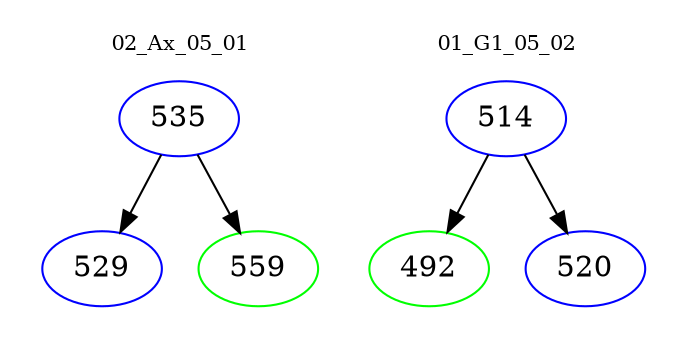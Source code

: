 digraph{
subgraph cluster_0 {
color = white
label = "02_Ax_05_01";
fontsize=10;
T0_535 [label="535", color="blue"]
T0_535 -> T0_529 [color="black"]
T0_529 [label="529", color="blue"]
T0_535 -> T0_559 [color="black"]
T0_559 [label="559", color="green"]
}
subgraph cluster_1 {
color = white
label = "01_G1_05_02";
fontsize=10;
T1_514 [label="514", color="blue"]
T1_514 -> T1_492 [color="black"]
T1_492 [label="492", color="green"]
T1_514 -> T1_520 [color="black"]
T1_520 [label="520", color="blue"]
}
}
